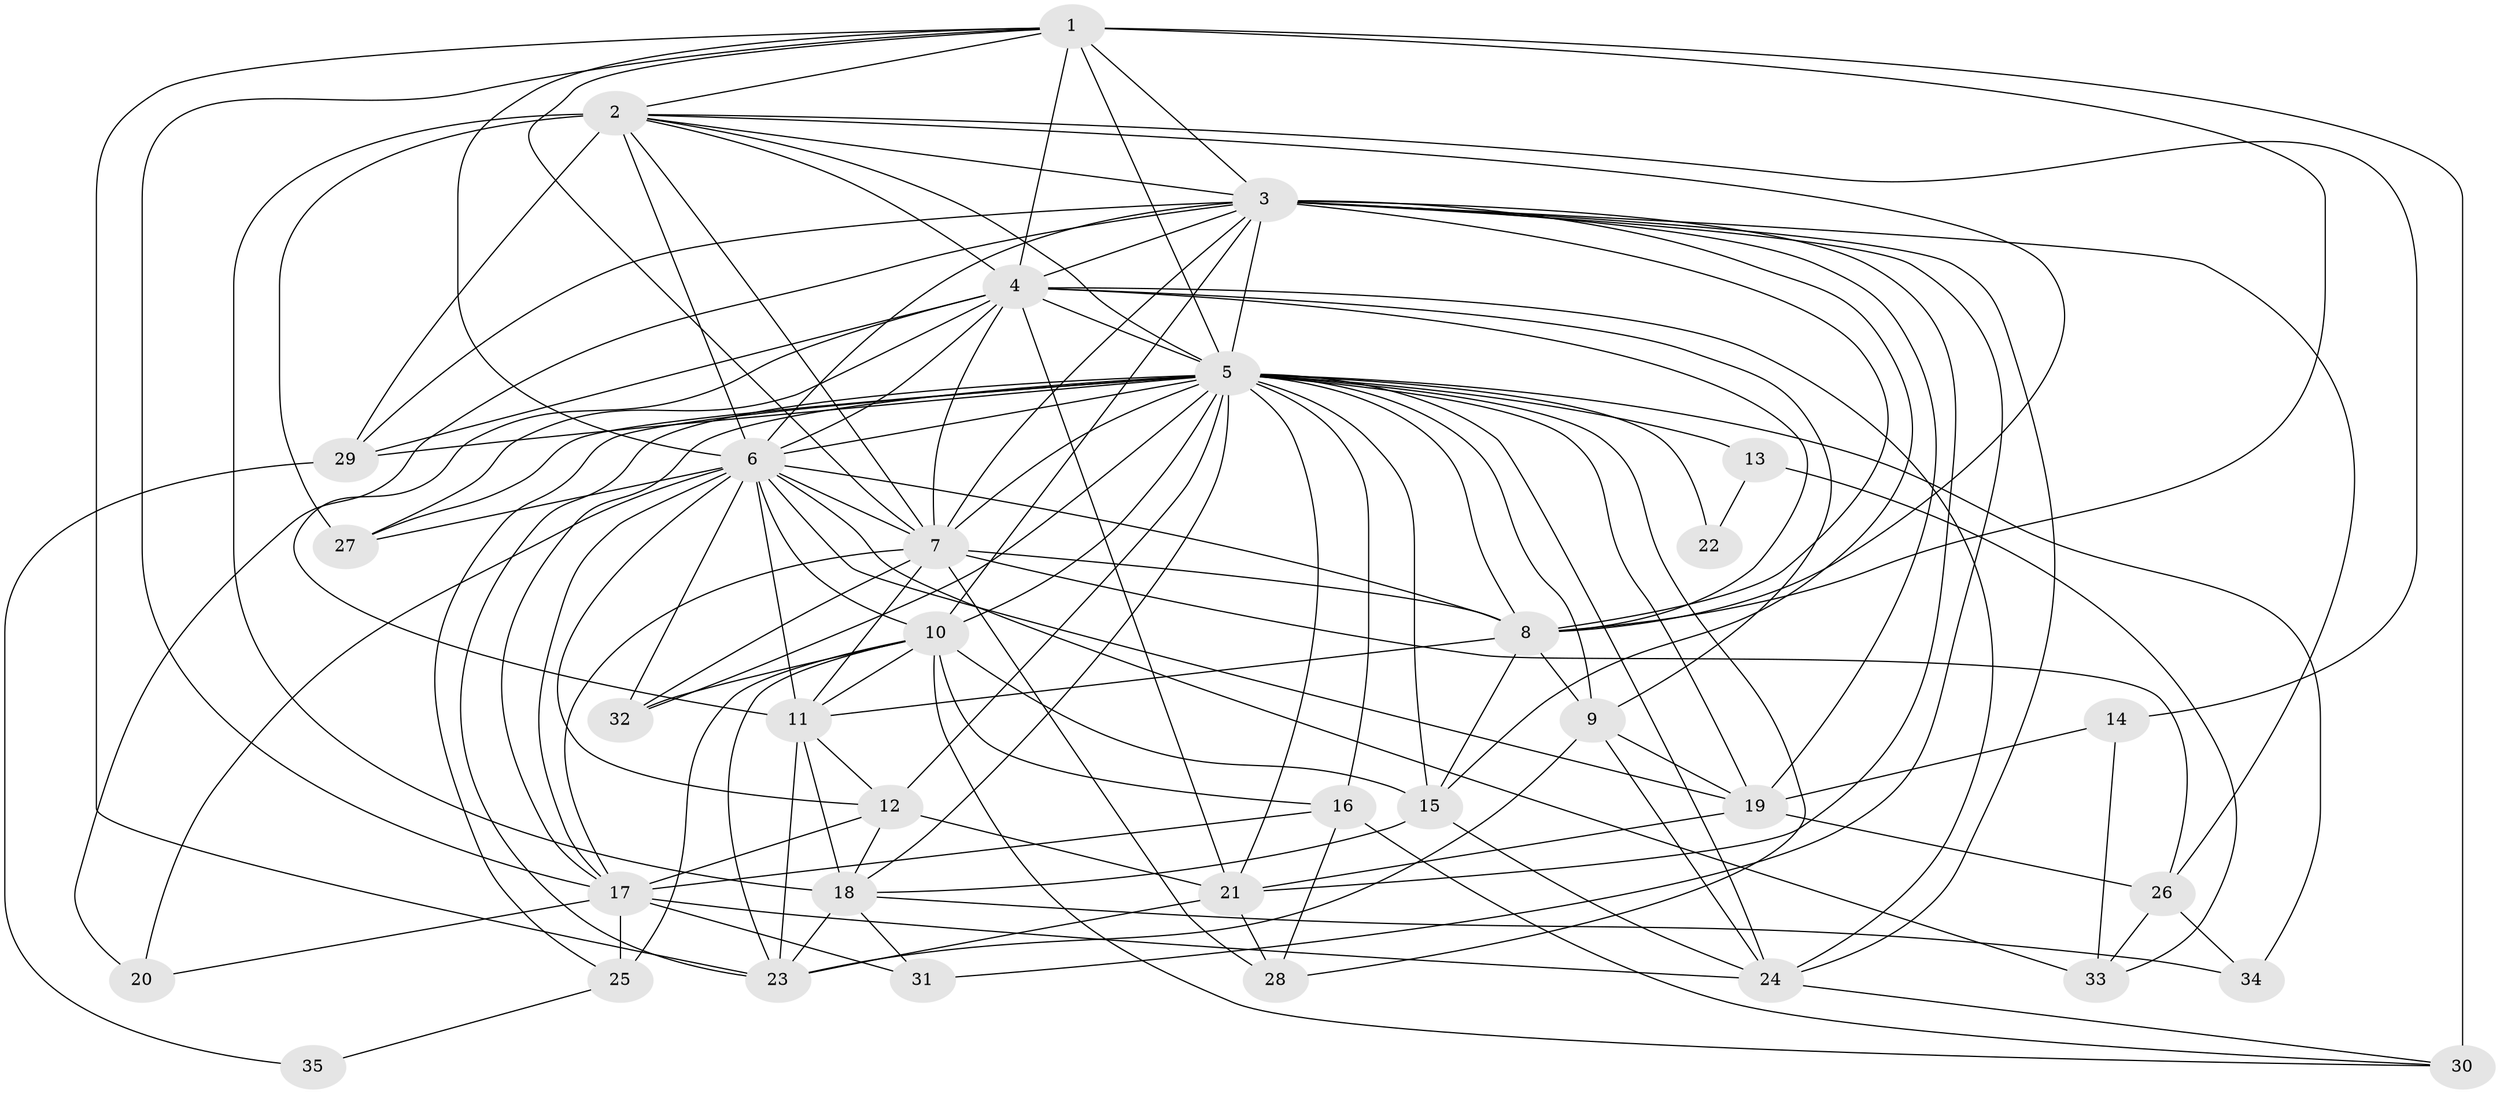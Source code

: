 // original degree distribution, {17: 0.008849557522123894, 24: 0.008849557522123894, 21: 0.008849557522123894, 28: 0.008849557522123894, 29: 0.008849557522123894, 16: 0.008849557522123894, 22: 0.017699115044247787, 15: 0.008849557522123894, 19: 0.008849557522123894, 2: 0.5752212389380531, 3: 0.17699115044247787, 11: 0.008849557522123894, 4: 0.08849557522123894, 5: 0.017699115044247787, 7: 0.017699115044247787, 10: 0.008849557522123894, 8: 0.008849557522123894, 6: 0.008849557522123894}
// Generated by graph-tools (version 1.1) at 2025/49/03/04/25 22:49:26]
// undirected, 35 vertices, 127 edges
graph export_dot {
  node [color=gray90,style=filled];
  1;
  2;
  3;
  4;
  5;
  6;
  7;
  8;
  9;
  10;
  11;
  12;
  13;
  14;
  15;
  16;
  17;
  18;
  19;
  20;
  21;
  22;
  23;
  24;
  25;
  26;
  27;
  28;
  29;
  30;
  31;
  32;
  33;
  34;
  35;
  1 -- 2 [weight=1.0];
  1 -- 3 [weight=1.0];
  1 -- 4 [weight=1.0];
  1 -- 5 [weight=2.0];
  1 -- 6 [weight=3.0];
  1 -- 7 [weight=1.0];
  1 -- 8 [weight=1.0];
  1 -- 17 [weight=1.0];
  1 -- 23 [weight=1.0];
  1 -- 30 [weight=4.0];
  2 -- 3 [weight=1.0];
  2 -- 4 [weight=1.0];
  2 -- 5 [weight=2.0];
  2 -- 6 [weight=2.0];
  2 -- 7 [weight=1.0];
  2 -- 8 [weight=2.0];
  2 -- 14 [weight=1.0];
  2 -- 18 [weight=9.0];
  2 -- 27 [weight=1.0];
  2 -- 29 [weight=1.0];
  3 -- 4 [weight=1.0];
  3 -- 5 [weight=3.0];
  3 -- 6 [weight=2.0];
  3 -- 7 [weight=1.0];
  3 -- 8 [weight=1.0];
  3 -- 10 [weight=1.0];
  3 -- 15 [weight=1.0];
  3 -- 19 [weight=2.0];
  3 -- 20 [weight=1.0];
  3 -- 21 [weight=1.0];
  3 -- 24 [weight=1.0];
  3 -- 26 [weight=1.0];
  3 -- 29 [weight=1.0];
  3 -- 31 [weight=2.0];
  4 -- 5 [weight=2.0];
  4 -- 6 [weight=2.0];
  4 -- 7 [weight=1.0];
  4 -- 8 [weight=2.0];
  4 -- 9 [weight=1.0];
  4 -- 11 [weight=3.0];
  4 -- 21 [weight=10.0];
  4 -- 24 [weight=1.0];
  4 -- 27 [weight=1.0];
  4 -- 29 [weight=1.0];
  5 -- 6 [weight=4.0];
  5 -- 7 [weight=3.0];
  5 -- 8 [weight=3.0];
  5 -- 9 [weight=1.0];
  5 -- 10 [weight=2.0];
  5 -- 12 [weight=1.0];
  5 -- 13 [weight=3.0];
  5 -- 15 [weight=1.0];
  5 -- 16 [weight=2.0];
  5 -- 17 [weight=1.0];
  5 -- 18 [weight=1.0];
  5 -- 19 [weight=1.0];
  5 -- 21 [weight=2.0];
  5 -- 22 [weight=1.0];
  5 -- 23 [weight=2.0];
  5 -- 24 [weight=1.0];
  5 -- 25 [weight=2.0];
  5 -- 27 [weight=1.0];
  5 -- 28 [weight=1.0];
  5 -- 29 [weight=1.0];
  5 -- 32 [weight=1.0];
  5 -- 34 [weight=2.0];
  6 -- 7 [weight=2.0];
  6 -- 8 [weight=2.0];
  6 -- 10 [weight=1.0];
  6 -- 11 [weight=1.0];
  6 -- 12 [weight=1.0];
  6 -- 17 [weight=1.0];
  6 -- 19 [weight=1.0];
  6 -- 20 [weight=1.0];
  6 -- 27 [weight=1.0];
  6 -- 32 [weight=1.0];
  6 -- 33 [weight=2.0];
  7 -- 8 [weight=1.0];
  7 -- 11 [weight=7.0];
  7 -- 17 [weight=2.0];
  7 -- 26 [weight=1.0];
  7 -- 28 [weight=1.0];
  7 -- 32 [weight=1.0];
  8 -- 9 [weight=5.0];
  8 -- 11 [weight=1.0];
  8 -- 15 [weight=1.0];
  9 -- 19 [weight=1.0];
  9 -- 23 [weight=1.0];
  9 -- 24 [weight=1.0];
  10 -- 11 [weight=1.0];
  10 -- 15 [weight=1.0];
  10 -- 16 [weight=2.0];
  10 -- 23 [weight=1.0];
  10 -- 25 [weight=1.0];
  10 -- 30 [weight=1.0];
  10 -- 32 [weight=1.0];
  11 -- 12 [weight=1.0];
  11 -- 18 [weight=1.0];
  11 -- 23 [weight=1.0];
  12 -- 17 [weight=2.0];
  12 -- 18 [weight=1.0];
  12 -- 21 [weight=1.0];
  13 -- 22 [weight=1.0];
  13 -- 33 [weight=1.0];
  14 -- 19 [weight=1.0];
  14 -- 33 [weight=1.0];
  15 -- 18 [weight=3.0];
  15 -- 24 [weight=1.0];
  16 -- 17 [weight=6.0];
  16 -- 28 [weight=1.0];
  16 -- 30 [weight=1.0];
  17 -- 20 [weight=1.0];
  17 -- 24 [weight=1.0];
  17 -- 25 [weight=3.0];
  17 -- 31 [weight=1.0];
  18 -- 23 [weight=1.0];
  18 -- 31 [weight=1.0];
  18 -- 34 [weight=1.0];
  19 -- 21 [weight=1.0];
  19 -- 26 [weight=1.0];
  21 -- 23 [weight=2.0];
  21 -- 28 [weight=1.0];
  24 -- 30 [weight=1.0];
  25 -- 35 [weight=1.0];
  26 -- 33 [weight=1.0];
  26 -- 34 [weight=1.0];
  29 -- 35 [weight=1.0];
}
